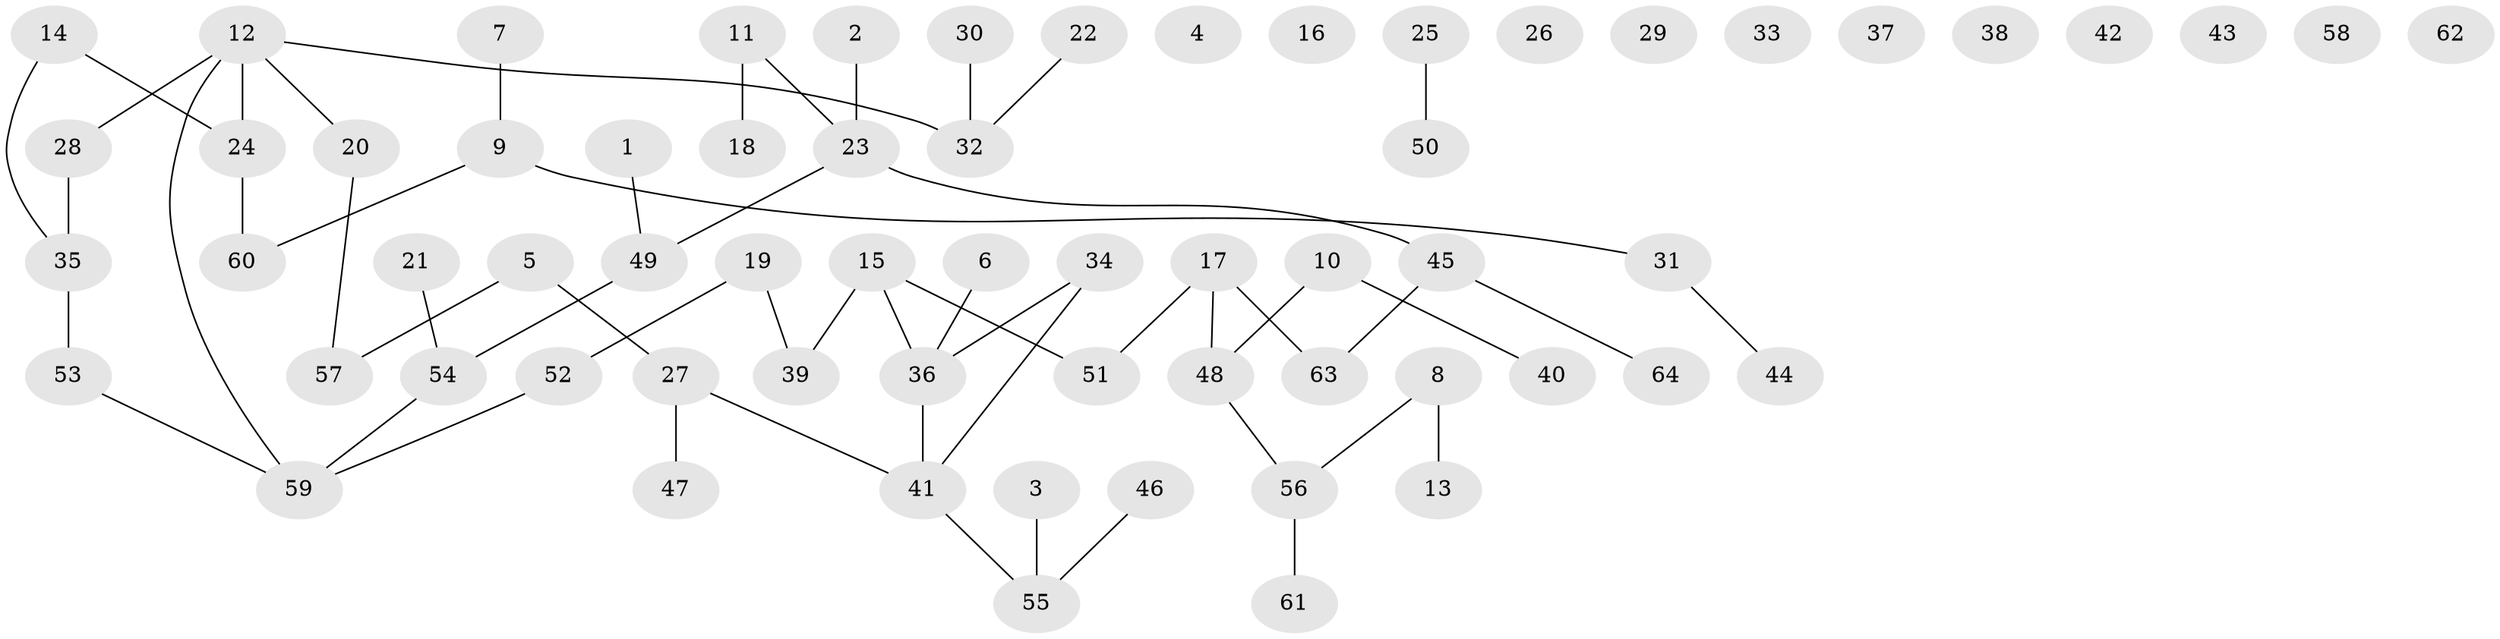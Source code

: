// Generated by graph-tools (version 1.1) at 2025/00/03/09/25 03:00:51]
// undirected, 64 vertices, 56 edges
graph export_dot {
graph [start="1"]
  node [color=gray90,style=filled];
  1;
  2;
  3;
  4;
  5;
  6;
  7;
  8;
  9;
  10;
  11;
  12;
  13;
  14;
  15;
  16;
  17;
  18;
  19;
  20;
  21;
  22;
  23;
  24;
  25;
  26;
  27;
  28;
  29;
  30;
  31;
  32;
  33;
  34;
  35;
  36;
  37;
  38;
  39;
  40;
  41;
  42;
  43;
  44;
  45;
  46;
  47;
  48;
  49;
  50;
  51;
  52;
  53;
  54;
  55;
  56;
  57;
  58;
  59;
  60;
  61;
  62;
  63;
  64;
  1 -- 49;
  2 -- 23;
  3 -- 55;
  5 -- 27;
  5 -- 57;
  6 -- 36;
  7 -- 9;
  8 -- 13;
  8 -- 56;
  9 -- 31;
  9 -- 60;
  10 -- 40;
  10 -- 48;
  11 -- 18;
  11 -- 23;
  12 -- 20;
  12 -- 24;
  12 -- 28;
  12 -- 32;
  12 -- 59;
  14 -- 24;
  14 -- 35;
  15 -- 36;
  15 -- 39;
  15 -- 51;
  17 -- 48;
  17 -- 51;
  17 -- 63;
  19 -- 39;
  19 -- 52;
  20 -- 57;
  21 -- 54;
  22 -- 32;
  23 -- 45;
  23 -- 49;
  24 -- 60;
  25 -- 50;
  27 -- 41;
  27 -- 47;
  28 -- 35;
  30 -- 32;
  31 -- 44;
  34 -- 36;
  34 -- 41;
  35 -- 53;
  36 -- 41;
  41 -- 55;
  45 -- 63;
  45 -- 64;
  46 -- 55;
  48 -- 56;
  49 -- 54;
  52 -- 59;
  53 -- 59;
  54 -- 59;
  56 -- 61;
}
